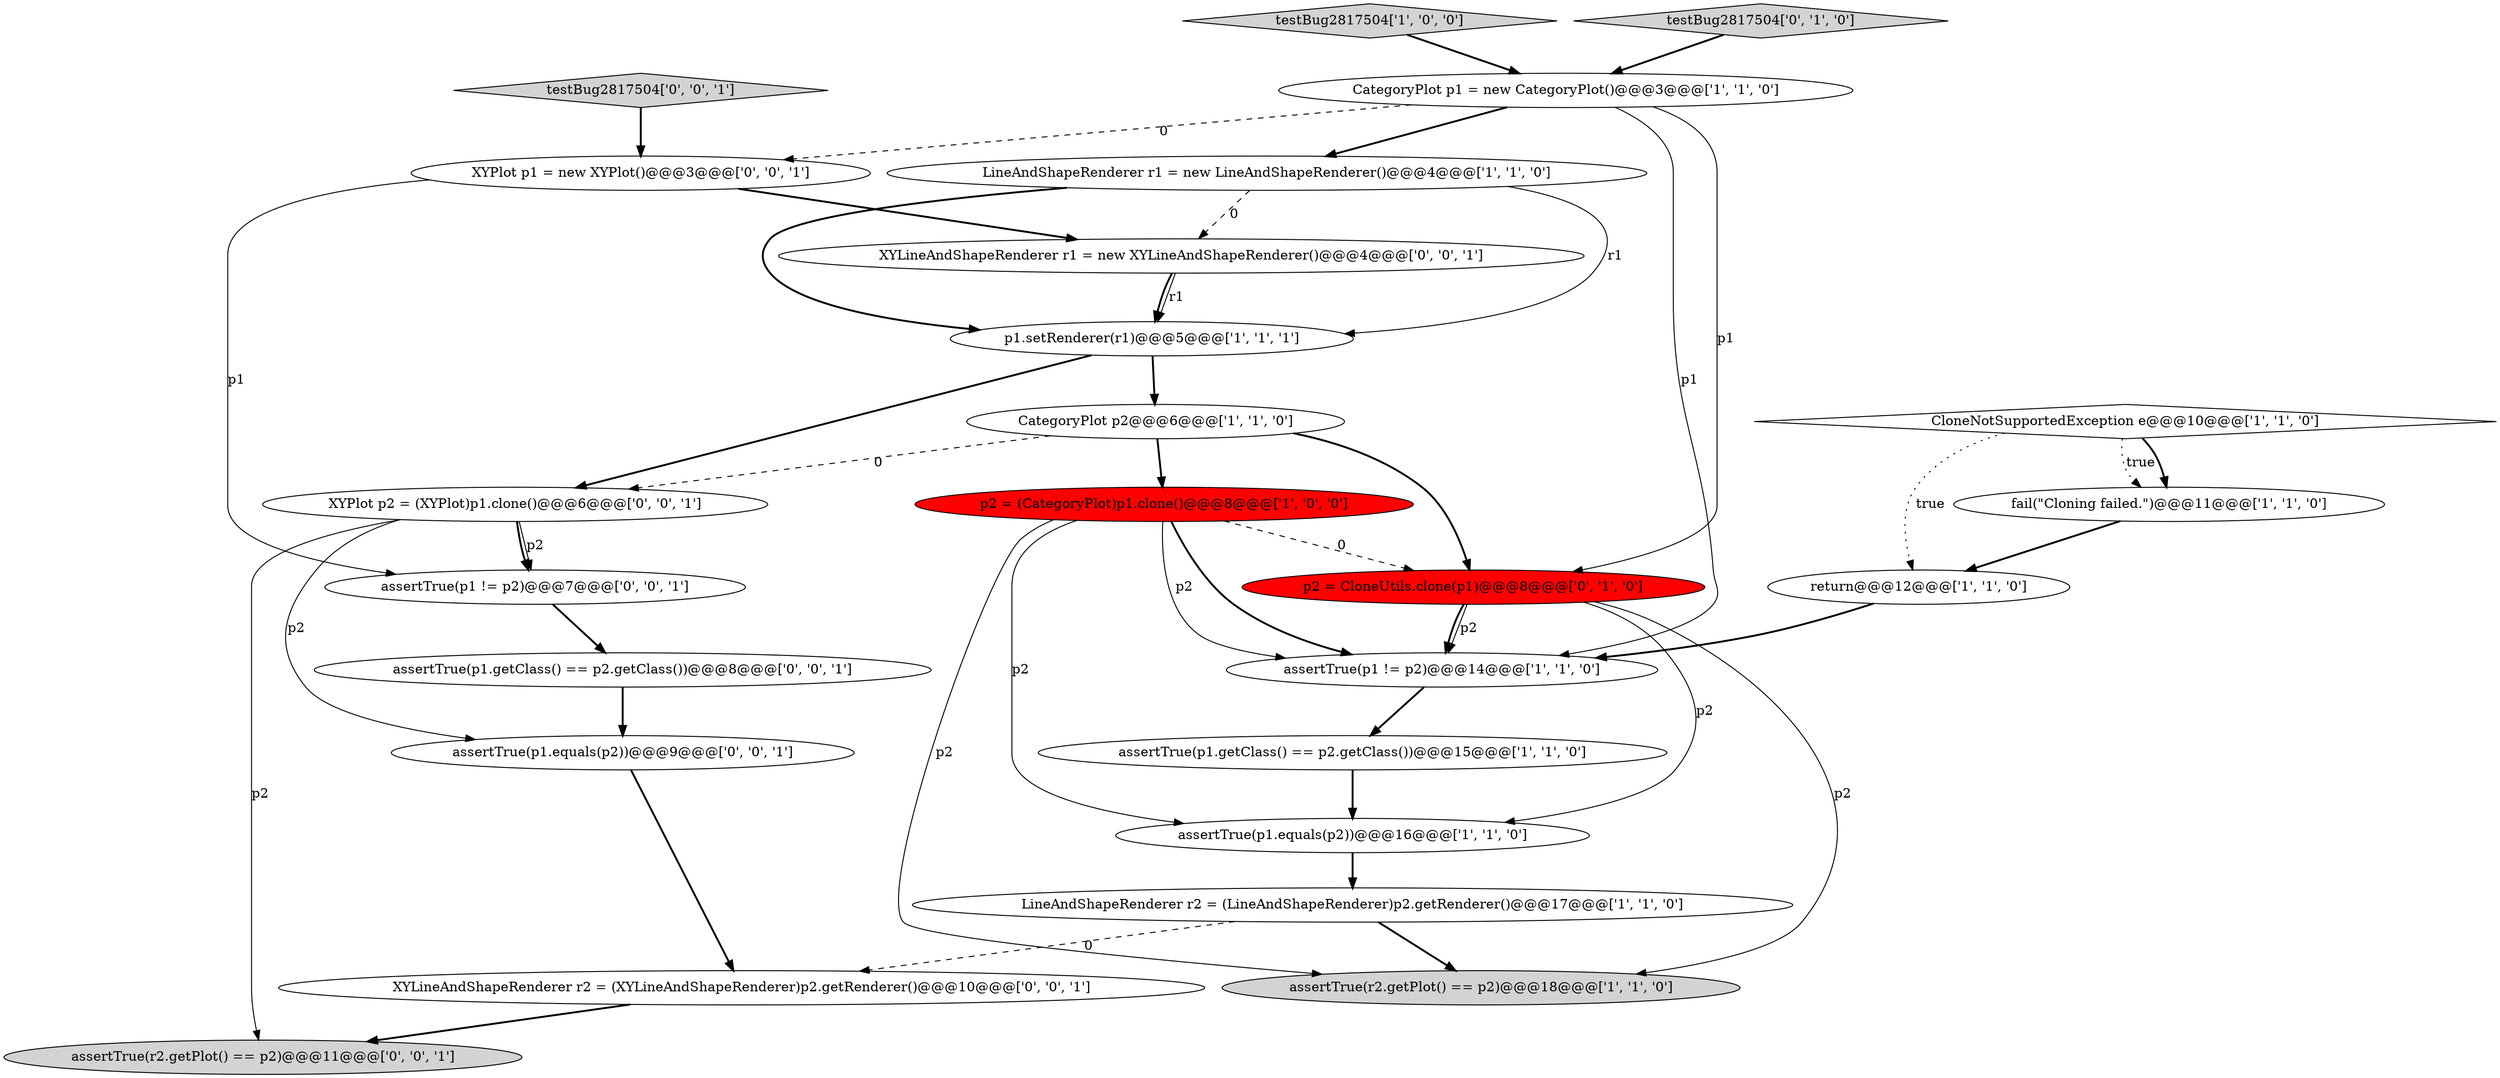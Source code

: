 digraph {
6 [style = filled, label = "CategoryPlot p2@@@6@@@['1', '1', '0']", fillcolor = white, shape = ellipse image = "AAA0AAABBB1BBB"];
10 [style = filled, label = "assertTrue(p1.getClass() == p2.getClass())@@@15@@@['1', '1', '0']", fillcolor = white, shape = ellipse image = "AAA0AAABBB1BBB"];
4 [style = filled, label = "LineAndShapeRenderer r1 = new LineAndShapeRenderer()@@@4@@@['1', '1', '0']", fillcolor = white, shape = ellipse image = "AAA0AAABBB1BBB"];
2 [style = filled, label = "testBug2817504['1', '0', '0']", fillcolor = lightgray, shape = diamond image = "AAA0AAABBB1BBB"];
14 [style = filled, label = "p2 = CloneUtils.clone(p1)@@@8@@@['0', '1', '0']", fillcolor = red, shape = ellipse image = "AAA1AAABBB2BBB"];
19 [style = filled, label = "assertTrue(p1.equals(p2))@@@9@@@['0', '0', '1']", fillcolor = white, shape = ellipse image = "AAA0AAABBB3BBB"];
23 [style = filled, label = "XYLineAndShapeRenderer r2 = (XYLineAndShapeRenderer)p2.getRenderer()@@@10@@@['0', '0', '1']", fillcolor = white, shape = ellipse image = "AAA0AAABBB3BBB"];
0 [style = filled, label = "p1.setRenderer(r1)@@@5@@@['1', '1', '1']", fillcolor = white, shape = ellipse image = "AAA0AAABBB1BBB"];
7 [style = filled, label = "fail(\"Cloning failed.\")@@@11@@@['1', '1', '0']", fillcolor = white, shape = ellipse image = "AAA0AAABBB1BBB"];
8 [style = filled, label = "assertTrue(p1 != p2)@@@14@@@['1', '1', '0']", fillcolor = white, shape = ellipse image = "AAA0AAABBB1BBB"];
5 [style = filled, label = "CloneNotSupportedException e@@@10@@@['1', '1', '0']", fillcolor = white, shape = diamond image = "AAA0AAABBB1BBB"];
18 [style = filled, label = "assertTrue(r2.getPlot() == p2)@@@11@@@['0', '0', '1']", fillcolor = lightgray, shape = ellipse image = "AAA0AAABBB3BBB"];
12 [style = filled, label = "LineAndShapeRenderer r2 = (LineAndShapeRenderer)p2.getRenderer()@@@17@@@['1', '1', '0']", fillcolor = white, shape = ellipse image = "AAA0AAABBB1BBB"];
20 [style = filled, label = "testBug2817504['0', '0', '1']", fillcolor = lightgray, shape = diamond image = "AAA0AAABBB3BBB"];
16 [style = filled, label = "XYPlot p1 = new XYPlot()@@@3@@@['0', '0', '1']", fillcolor = white, shape = ellipse image = "AAA0AAABBB3BBB"];
1 [style = filled, label = "CategoryPlot p1 = new CategoryPlot()@@@3@@@['1', '1', '0']", fillcolor = white, shape = ellipse image = "AAA0AAABBB1BBB"];
21 [style = filled, label = "assertTrue(p1.getClass() == p2.getClass())@@@8@@@['0', '0', '1']", fillcolor = white, shape = ellipse image = "AAA0AAABBB3BBB"];
13 [style = filled, label = "return@@@12@@@['1', '1', '0']", fillcolor = white, shape = ellipse image = "AAA0AAABBB1BBB"];
15 [style = filled, label = "testBug2817504['0', '1', '0']", fillcolor = lightgray, shape = diamond image = "AAA0AAABBB2BBB"];
24 [style = filled, label = "XYLineAndShapeRenderer r1 = new XYLineAndShapeRenderer()@@@4@@@['0', '0', '1']", fillcolor = white, shape = ellipse image = "AAA0AAABBB3BBB"];
9 [style = filled, label = "assertTrue(r2.getPlot() == p2)@@@18@@@['1', '1', '0']", fillcolor = lightgray, shape = ellipse image = "AAA0AAABBB1BBB"];
17 [style = filled, label = "assertTrue(p1 != p2)@@@7@@@['0', '0', '1']", fillcolor = white, shape = ellipse image = "AAA0AAABBB3BBB"];
22 [style = filled, label = "XYPlot p2 = (XYPlot)p1.clone()@@@6@@@['0', '0', '1']", fillcolor = white, shape = ellipse image = "AAA0AAABBB3BBB"];
3 [style = filled, label = "p2 = (CategoryPlot)p1.clone()@@@8@@@['1', '0', '0']", fillcolor = red, shape = ellipse image = "AAA1AAABBB1BBB"];
11 [style = filled, label = "assertTrue(p1.equals(p2))@@@16@@@['1', '1', '0']", fillcolor = white, shape = ellipse image = "AAA0AAABBB1BBB"];
7->13 [style = bold, label=""];
1->14 [style = solid, label="p1"];
6->3 [style = bold, label=""];
8->10 [style = bold, label=""];
1->4 [style = bold, label=""];
22->18 [style = solid, label="p2"];
12->23 [style = dashed, label="0"];
22->17 [style = solid, label="p2"];
21->19 [style = bold, label=""];
22->19 [style = solid, label="p2"];
0->6 [style = bold, label=""];
2->1 [style = bold, label=""];
24->0 [style = bold, label=""];
4->0 [style = solid, label="r1"];
16->24 [style = bold, label=""];
11->12 [style = bold, label=""];
3->8 [style = solid, label="p2"];
12->9 [style = bold, label=""];
6->22 [style = dashed, label="0"];
4->0 [style = bold, label=""];
1->8 [style = solid, label="p1"];
6->14 [style = bold, label=""];
3->9 [style = solid, label="p2"];
5->13 [style = dotted, label="true"];
10->11 [style = bold, label=""];
20->16 [style = bold, label=""];
16->17 [style = solid, label="p1"];
14->8 [style = solid, label="p2"];
24->0 [style = solid, label="r1"];
5->7 [style = dotted, label="true"];
1->16 [style = dashed, label="0"];
3->8 [style = bold, label=""];
0->22 [style = bold, label=""];
19->23 [style = bold, label=""];
14->11 [style = solid, label="p2"];
22->17 [style = bold, label=""];
3->11 [style = solid, label="p2"];
5->7 [style = bold, label=""];
14->8 [style = bold, label=""];
4->24 [style = dashed, label="0"];
13->8 [style = bold, label=""];
3->14 [style = dashed, label="0"];
14->9 [style = solid, label="p2"];
17->21 [style = bold, label=""];
23->18 [style = bold, label=""];
15->1 [style = bold, label=""];
}
